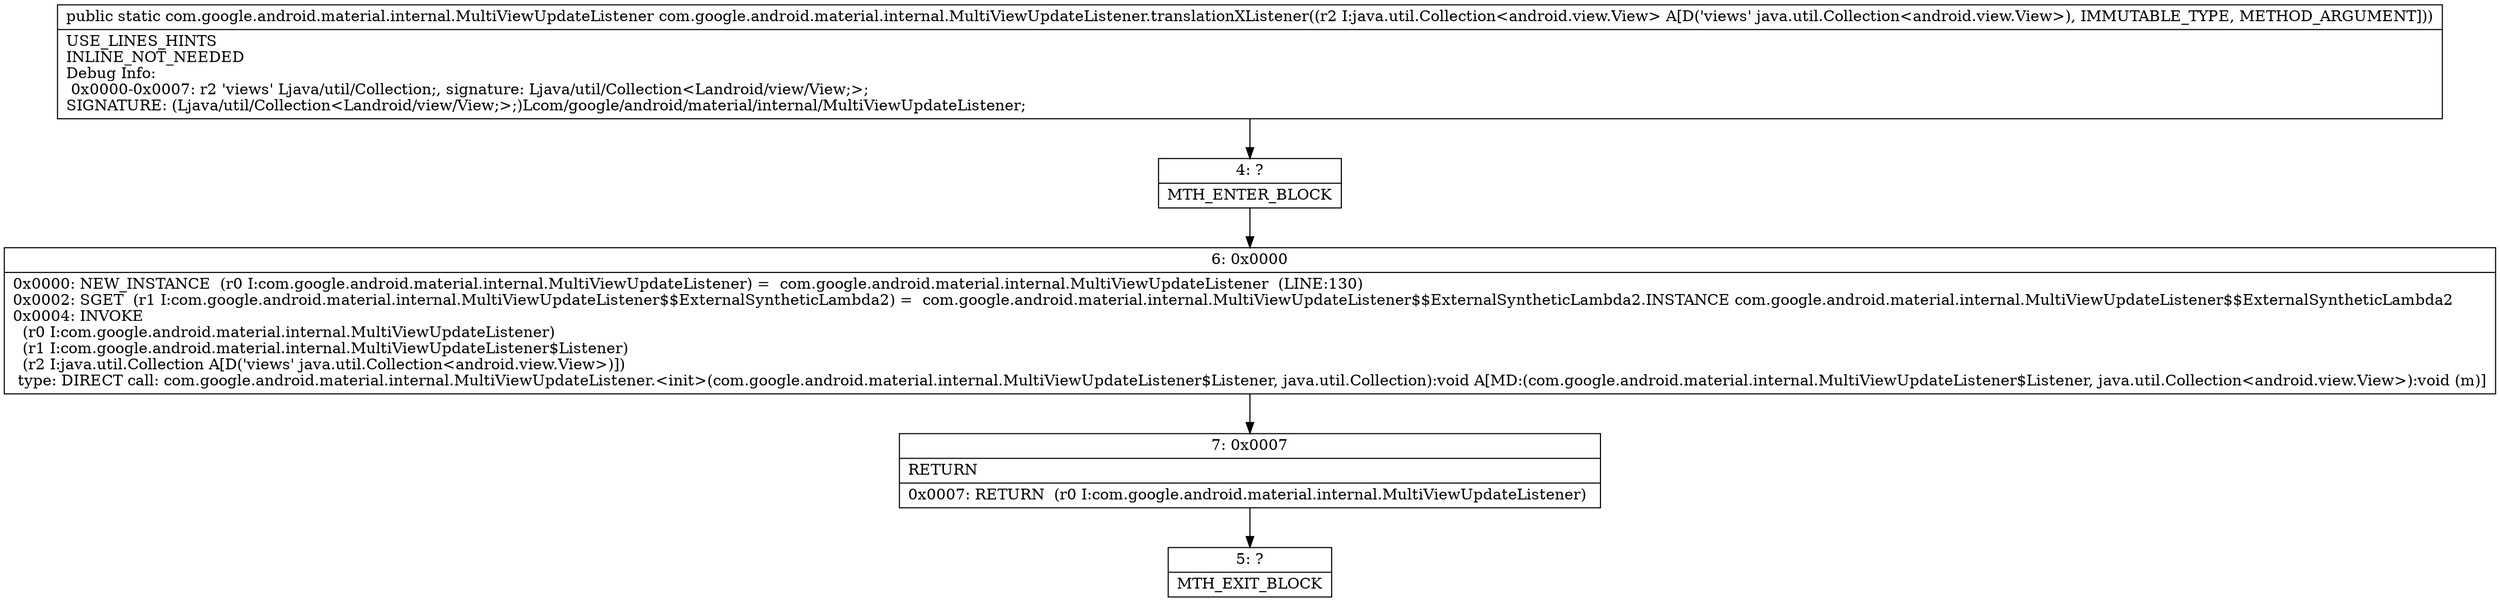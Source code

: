 digraph "CFG forcom.google.android.material.internal.MultiViewUpdateListener.translationXListener(Ljava\/util\/Collection;)Lcom\/google\/android\/material\/internal\/MultiViewUpdateListener;" {
Node_4 [shape=record,label="{4\:\ ?|MTH_ENTER_BLOCK\l}"];
Node_6 [shape=record,label="{6\:\ 0x0000|0x0000: NEW_INSTANCE  (r0 I:com.google.android.material.internal.MultiViewUpdateListener) =  com.google.android.material.internal.MultiViewUpdateListener  (LINE:130)\l0x0002: SGET  (r1 I:com.google.android.material.internal.MultiViewUpdateListener$$ExternalSyntheticLambda2) =  com.google.android.material.internal.MultiViewUpdateListener$$ExternalSyntheticLambda2.INSTANCE com.google.android.material.internal.MultiViewUpdateListener$$ExternalSyntheticLambda2 \l0x0004: INVOKE  \l  (r0 I:com.google.android.material.internal.MultiViewUpdateListener)\l  (r1 I:com.google.android.material.internal.MultiViewUpdateListener$Listener)\l  (r2 I:java.util.Collection A[D('views' java.util.Collection\<android.view.View\>)])\l type: DIRECT call: com.google.android.material.internal.MultiViewUpdateListener.\<init\>(com.google.android.material.internal.MultiViewUpdateListener$Listener, java.util.Collection):void A[MD:(com.google.android.material.internal.MultiViewUpdateListener$Listener, java.util.Collection\<android.view.View\>):void (m)]\l}"];
Node_7 [shape=record,label="{7\:\ 0x0007|RETURN\l|0x0007: RETURN  (r0 I:com.google.android.material.internal.MultiViewUpdateListener) \l}"];
Node_5 [shape=record,label="{5\:\ ?|MTH_EXIT_BLOCK\l}"];
MethodNode[shape=record,label="{public static com.google.android.material.internal.MultiViewUpdateListener com.google.android.material.internal.MultiViewUpdateListener.translationXListener((r2 I:java.util.Collection\<android.view.View\> A[D('views' java.util.Collection\<android.view.View\>), IMMUTABLE_TYPE, METHOD_ARGUMENT]))  | USE_LINES_HINTS\lINLINE_NOT_NEEDED\lDebug Info:\l  0x0000\-0x0007: r2 'views' Ljava\/util\/Collection;, signature: Ljava\/util\/Collection\<Landroid\/view\/View;\>;\lSIGNATURE: (Ljava\/util\/Collection\<Landroid\/view\/View;\>;)Lcom\/google\/android\/material\/internal\/MultiViewUpdateListener;\l}"];
MethodNode -> Node_4;Node_4 -> Node_6;
Node_6 -> Node_7;
Node_7 -> Node_5;
}

